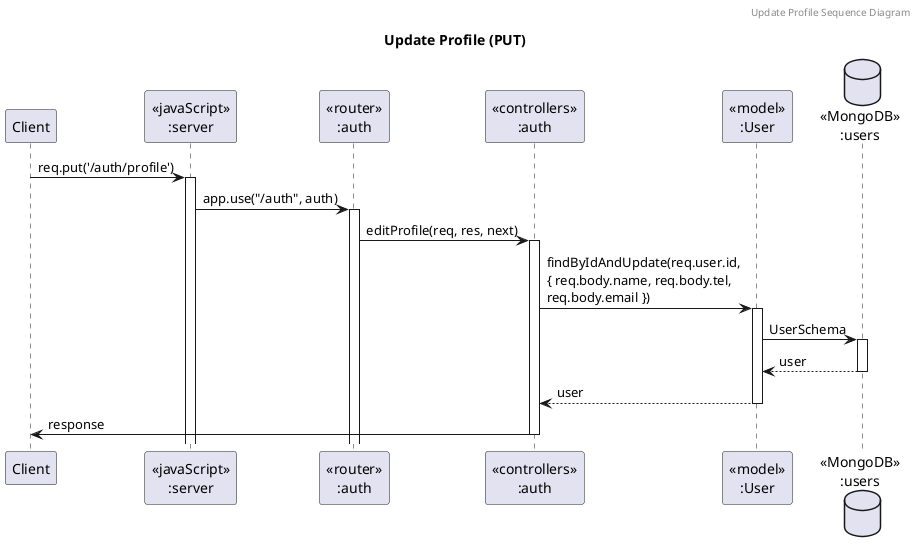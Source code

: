@startuml Update Profile (PUT)

header Update Profile Sequence Diagram
title "Update Profile (PUT)"

participant "Client" as client
participant "<<javaScript>>\n:server" as server
participant "<<router>>\n:auth" as routerAuth
participant "<<controllers>>\n:auth" as controllersAuth
participant "<<model>>\n:User" as modelUser
database "<<MongoDB>>\n:users" as UsersDatabase

client->server ++:req.put('/auth/profile')
server->routerAuth ++:app.use("/auth", auth)
routerAuth -> controllersAuth ++:editProfile(req, res, next)
controllersAuth->modelUser ++:findByIdAndUpdate(req.user.id,\n{ req.body.name, req.body.tel,\nreq.body.email })
modelUser ->UsersDatabase ++: UserSchema
UsersDatabase --> modelUser --: user
controllersAuth <-- modelUser --: user
controllersAuth->client --: response

@enduml